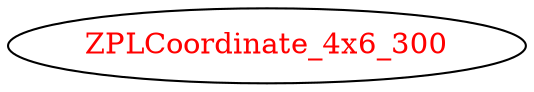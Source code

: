 digraph dependencyGraph {
 concentrate=true;
 ranksep="2.0";
 rankdir="LR"; 
 splines="ortho";
"ZPLCoordinate_4x6_300" [fontcolor="red"];
}